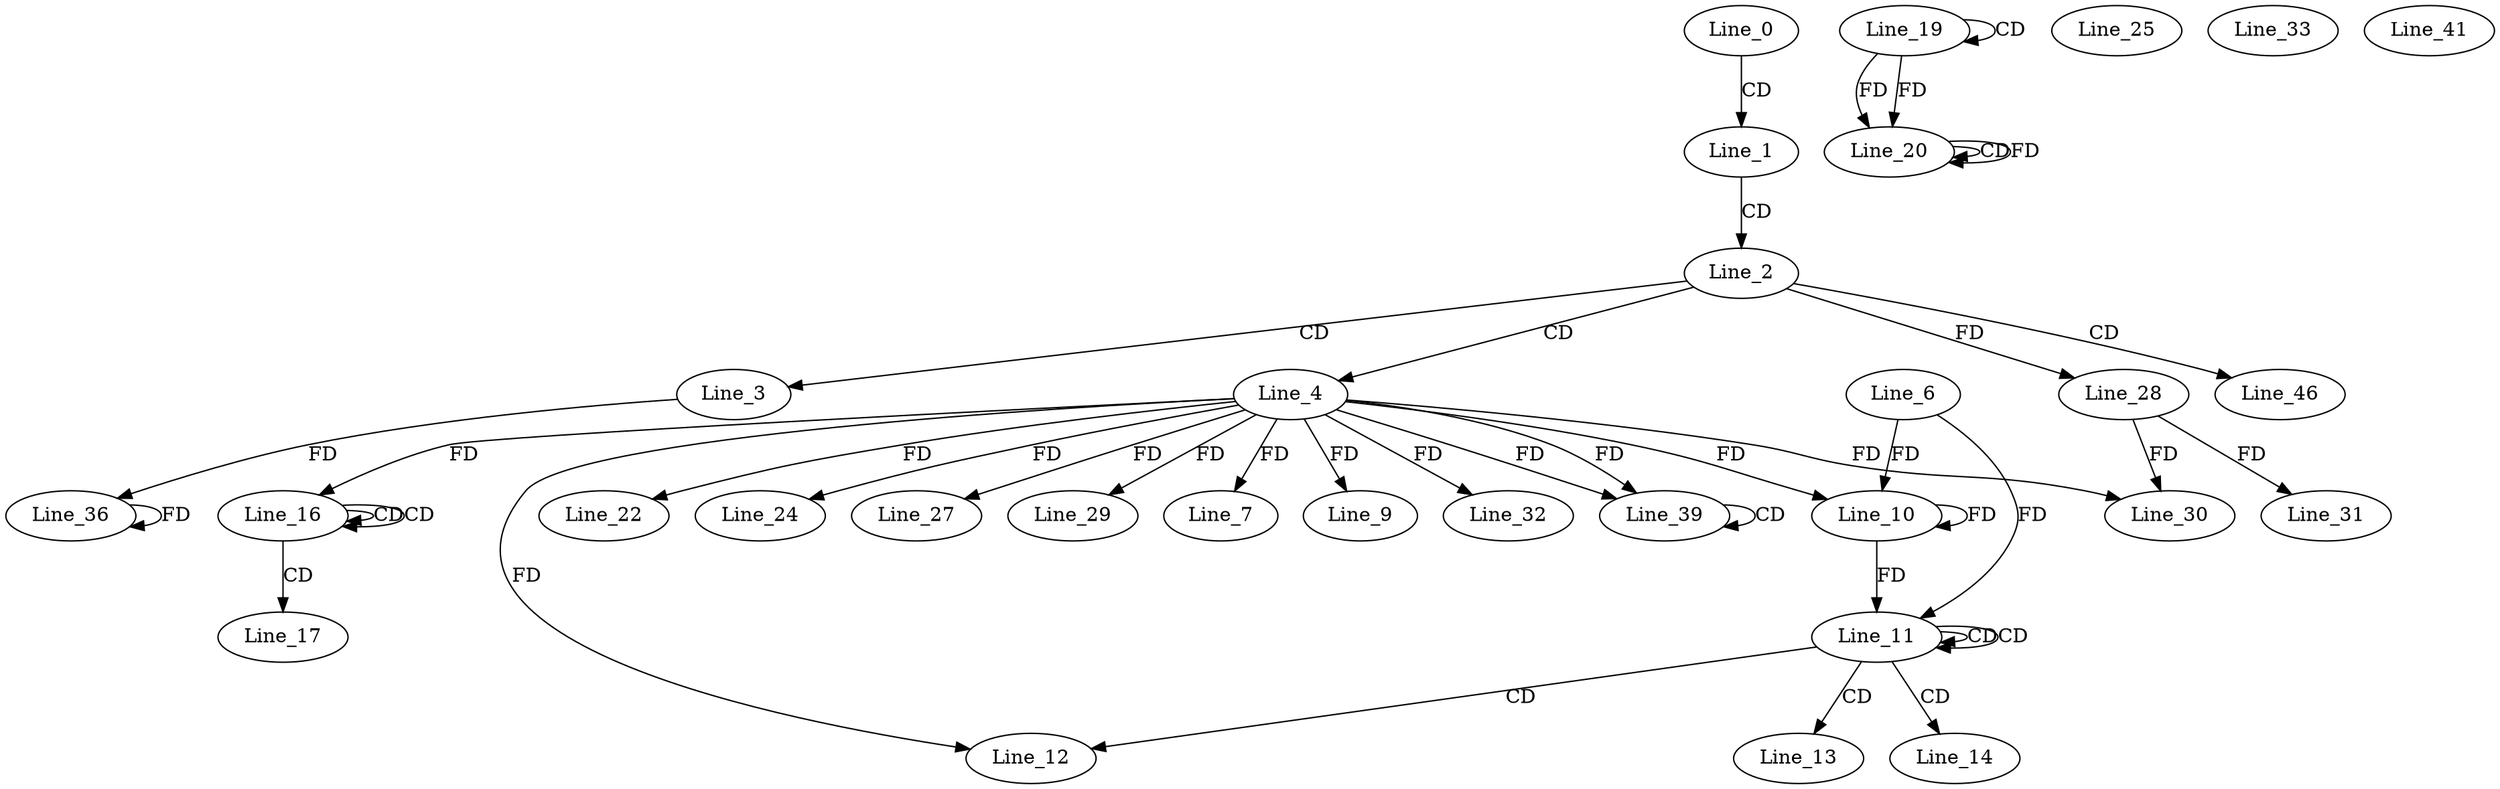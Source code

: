 digraph G {
  Line_0;
  Line_1;
  Line_2;
  Line_3;
  Line_4;
  Line_7;
  Line_9;
  Line_6;
  Line_10;
  Line_10;
  Line_11;
  Line_11;
  Line_11;
  Line_12;
  Line_13;
  Line_14;
  Line_16;
  Line_16;
  Line_16;
  Line_17;
  Line_19;
  Line_19;
  Line_20;
  Line_20;
  Line_22;
  Line_24;
  Line_25;
  Line_27;
  Line_28;
  Line_29;
  Line_30;
  Line_28;
  Line_31;
  Line_32;
  Line_33;
  Line_36;
  Line_39;
  Line_39;
  Line_41;
  Line_46;
  Line_0 -> Line_1 [ label="CD" ];
  Line_1 -> Line_2 [ label="CD" ];
  Line_2 -> Line_3 [ label="CD" ];
  Line_2 -> Line_4 [ label="CD" ];
  Line_4 -> Line_7 [ label="FD" ];
  Line_4 -> Line_9 [ label="FD" ];
  Line_6 -> Line_10 [ label="FD" ];
  Line_10 -> Line_10 [ label="FD" ];
  Line_4 -> Line_10 [ label="FD" ];
  Line_11 -> Line_11 [ label="CD" ];
  Line_11 -> Line_11 [ label="CD" ];
  Line_6 -> Line_11 [ label="FD" ];
  Line_10 -> Line_11 [ label="FD" ];
  Line_11 -> Line_12 [ label="CD" ];
  Line_4 -> Line_12 [ label="FD" ];
  Line_11 -> Line_13 [ label="CD" ];
  Line_11 -> Line_14 [ label="CD" ];
  Line_16 -> Line_16 [ label="CD" ];
  Line_16 -> Line_16 [ label="CD" ];
  Line_4 -> Line_16 [ label="FD" ];
  Line_16 -> Line_17 [ label="CD" ];
  Line_19 -> Line_19 [ label="CD" ];
  Line_19 -> Line_20 [ label="FD" ];
  Line_20 -> Line_20 [ label="CD" ];
  Line_19 -> Line_20 [ label="FD" ];
  Line_20 -> Line_20 [ label="FD" ];
  Line_4 -> Line_22 [ label="FD" ];
  Line_4 -> Line_24 [ label="FD" ];
  Line_4 -> Line_27 [ label="FD" ];
  Line_2 -> Line_28 [ label="FD" ];
  Line_4 -> Line_29 [ label="FD" ];
  Line_4 -> Line_30 [ label="FD" ];
  Line_28 -> Line_30 [ label="FD" ];
  Line_28 -> Line_31 [ label="FD" ];
  Line_4 -> Line_32 [ label="FD" ];
  Line_3 -> Line_36 [ label="FD" ];
  Line_36 -> Line_36 [ label="FD" ];
  Line_4 -> Line_39 [ label="FD" ];
  Line_39 -> Line_39 [ label="CD" ];
  Line_4 -> Line_39 [ label="FD" ];
  Line_2 -> Line_46 [ label="CD" ];
}
